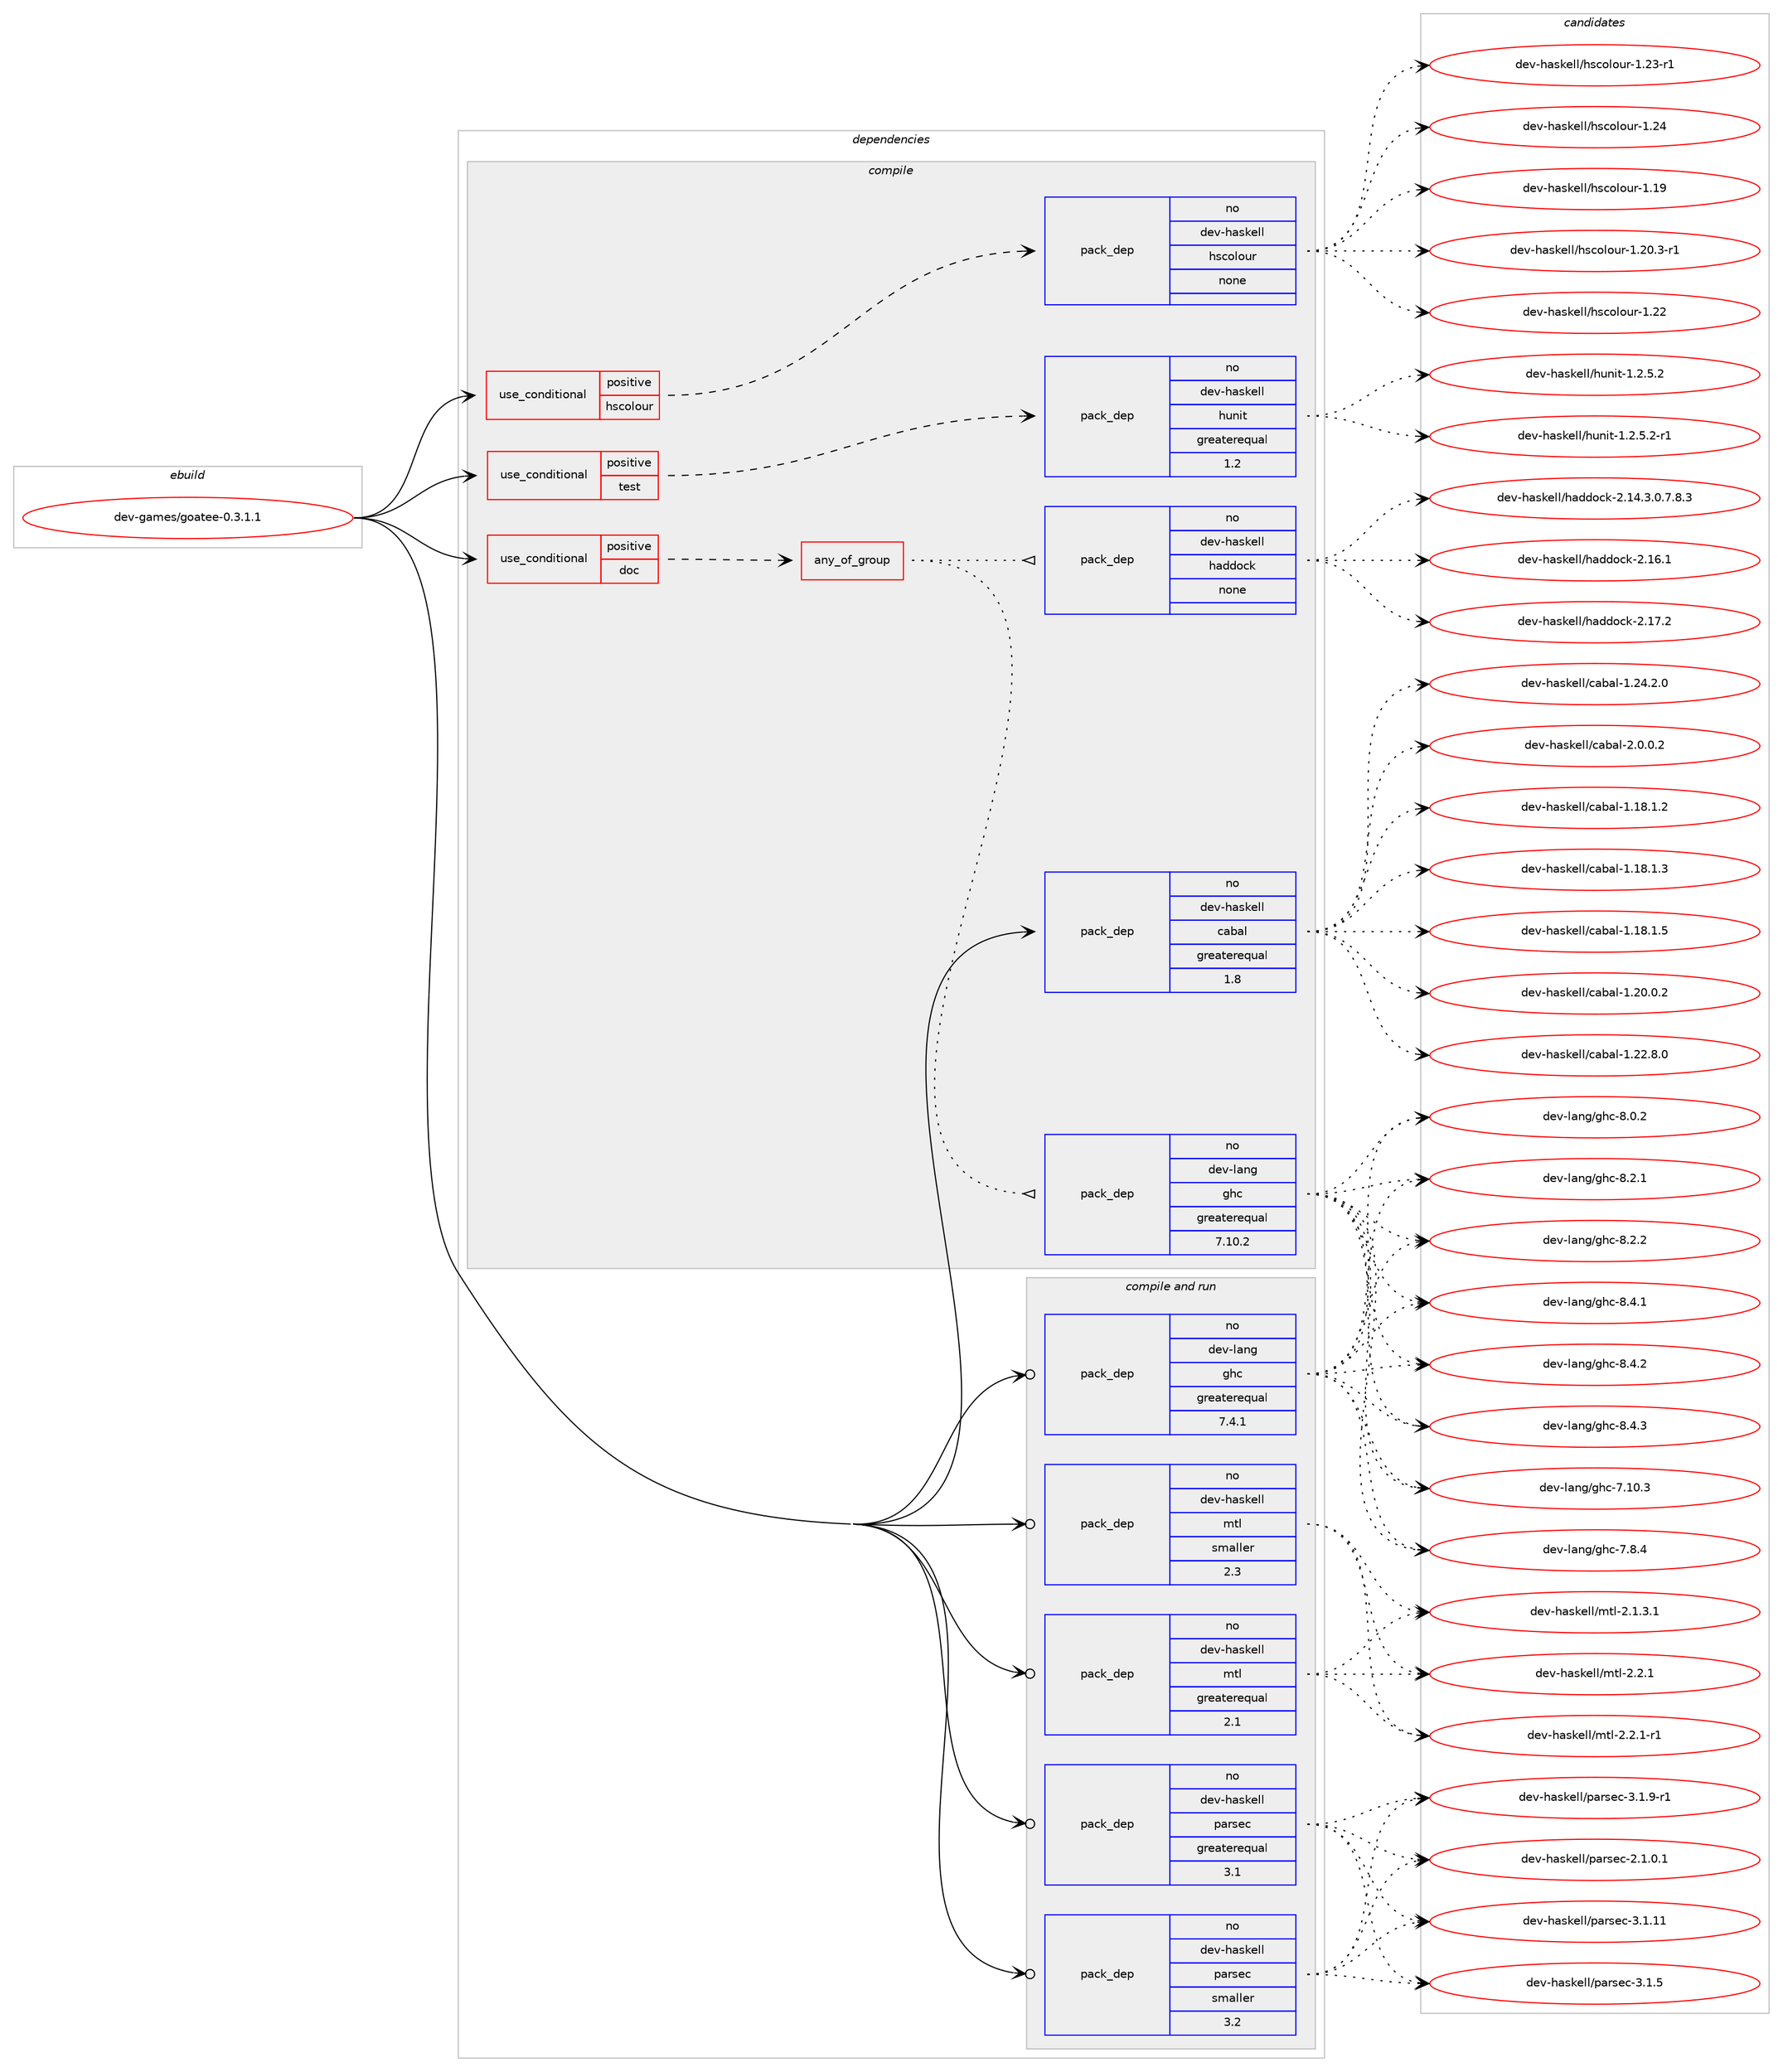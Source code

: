 digraph prolog {

# *************
# Graph options
# *************

newrank=true;
concentrate=true;
compound=true;
graph [rankdir=LR,fontname=Helvetica,fontsize=10,ranksep=1.5];#, ranksep=2.5, nodesep=0.2];
edge  [arrowhead=vee];
node  [fontname=Helvetica,fontsize=10];

# **********
# The ebuild
# **********

subgraph cluster_leftcol {
color=gray;
rank=same;
label=<<i>ebuild</i>>;
id [label="dev-games/goatee-0.3.1.1", color=red, width=4, href="../dev-games/goatee-0.3.1.1.svg"];
}

# ****************
# The dependencies
# ****************

subgraph cluster_midcol {
color=gray;
label=<<i>dependencies</i>>;
subgraph cluster_compile {
fillcolor="#eeeeee";
style=filled;
label=<<i>compile</i>>;
subgraph cond358308 {
dependency1324688 [label=<<TABLE BORDER="0" CELLBORDER="1" CELLSPACING="0" CELLPADDING="4"><TR><TD ROWSPAN="3" CELLPADDING="10">use_conditional</TD></TR><TR><TD>positive</TD></TR><TR><TD>doc</TD></TR></TABLE>>, shape=none, color=red];
subgraph any20466 {
dependency1324689 [label=<<TABLE BORDER="0" CELLBORDER="1" CELLSPACING="0" CELLPADDING="4"><TR><TD CELLPADDING="10">any_of_group</TD></TR></TABLE>>, shape=none, color=red];subgraph pack945362 {
dependency1324690 [label=<<TABLE BORDER="0" CELLBORDER="1" CELLSPACING="0" CELLPADDING="4" WIDTH="220"><TR><TD ROWSPAN="6" CELLPADDING="30">pack_dep</TD></TR><TR><TD WIDTH="110">no</TD></TR><TR><TD>dev-haskell</TD></TR><TR><TD>haddock</TD></TR><TR><TD>none</TD></TR><TR><TD></TD></TR></TABLE>>, shape=none, color=blue];
}
dependency1324689:e -> dependency1324690:w [weight=20,style="dotted",arrowhead="oinv"];
subgraph pack945363 {
dependency1324691 [label=<<TABLE BORDER="0" CELLBORDER="1" CELLSPACING="0" CELLPADDING="4" WIDTH="220"><TR><TD ROWSPAN="6" CELLPADDING="30">pack_dep</TD></TR><TR><TD WIDTH="110">no</TD></TR><TR><TD>dev-lang</TD></TR><TR><TD>ghc</TD></TR><TR><TD>greaterequal</TD></TR><TR><TD>7.10.2</TD></TR></TABLE>>, shape=none, color=blue];
}
dependency1324689:e -> dependency1324691:w [weight=20,style="dotted",arrowhead="oinv"];
}
dependency1324688:e -> dependency1324689:w [weight=20,style="dashed",arrowhead="vee"];
}
id:e -> dependency1324688:w [weight=20,style="solid",arrowhead="vee"];
subgraph cond358309 {
dependency1324692 [label=<<TABLE BORDER="0" CELLBORDER="1" CELLSPACING="0" CELLPADDING="4"><TR><TD ROWSPAN="3" CELLPADDING="10">use_conditional</TD></TR><TR><TD>positive</TD></TR><TR><TD>hscolour</TD></TR></TABLE>>, shape=none, color=red];
subgraph pack945364 {
dependency1324693 [label=<<TABLE BORDER="0" CELLBORDER="1" CELLSPACING="0" CELLPADDING="4" WIDTH="220"><TR><TD ROWSPAN="6" CELLPADDING="30">pack_dep</TD></TR><TR><TD WIDTH="110">no</TD></TR><TR><TD>dev-haskell</TD></TR><TR><TD>hscolour</TD></TR><TR><TD>none</TD></TR><TR><TD></TD></TR></TABLE>>, shape=none, color=blue];
}
dependency1324692:e -> dependency1324693:w [weight=20,style="dashed",arrowhead="vee"];
}
id:e -> dependency1324692:w [weight=20,style="solid",arrowhead="vee"];
subgraph cond358310 {
dependency1324694 [label=<<TABLE BORDER="0" CELLBORDER="1" CELLSPACING="0" CELLPADDING="4"><TR><TD ROWSPAN="3" CELLPADDING="10">use_conditional</TD></TR><TR><TD>positive</TD></TR><TR><TD>test</TD></TR></TABLE>>, shape=none, color=red];
subgraph pack945365 {
dependency1324695 [label=<<TABLE BORDER="0" CELLBORDER="1" CELLSPACING="0" CELLPADDING="4" WIDTH="220"><TR><TD ROWSPAN="6" CELLPADDING="30">pack_dep</TD></TR><TR><TD WIDTH="110">no</TD></TR><TR><TD>dev-haskell</TD></TR><TR><TD>hunit</TD></TR><TR><TD>greaterequal</TD></TR><TR><TD>1.2</TD></TR></TABLE>>, shape=none, color=blue];
}
dependency1324694:e -> dependency1324695:w [weight=20,style="dashed",arrowhead="vee"];
}
id:e -> dependency1324694:w [weight=20,style="solid",arrowhead="vee"];
subgraph pack945366 {
dependency1324696 [label=<<TABLE BORDER="0" CELLBORDER="1" CELLSPACING="0" CELLPADDING="4" WIDTH="220"><TR><TD ROWSPAN="6" CELLPADDING="30">pack_dep</TD></TR><TR><TD WIDTH="110">no</TD></TR><TR><TD>dev-haskell</TD></TR><TR><TD>cabal</TD></TR><TR><TD>greaterequal</TD></TR><TR><TD>1.8</TD></TR></TABLE>>, shape=none, color=blue];
}
id:e -> dependency1324696:w [weight=20,style="solid",arrowhead="vee"];
}
subgraph cluster_compileandrun {
fillcolor="#eeeeee";
style=filled;
label=<<i>compile and run</i>>;
subgraph pack945367 {
dependency1324697 [label=<<TABLE BORDER="0" CELLBORDER="1" CELLSPACING="0" CELLPADDING="4" WIDTH="220"><TR><TD ROWSPAN="6" CELLPADDING="30">pack_dep</TD></TR><TR><TD WIDTH="110">no</TD></TR><TR><TD>dev-haskell</TD></TR><TR><TD>mtl</TD></TR><TR><TD>greaterequal</TD></TR><TR><TD>2.1</TD></TR></TABLE>>, shape=none, color=blue];
}
id:e -> dependency1324697:w [weight=20,style="solid",arrowhead="odotvee"];
subgraph pack945368 {
dependency1324698 [label=<<TABLE BORDER="0" CELLBORDER="1" CELLSPACING="0" CELLPADDING="4" WIDTH="220"><TR><TD ROWSPAN="6" CELLPADDING="30">pack_dep</TD></TR><TR><TD WIDTH="110">no</TD></TR><TR><TD>dev-haskell</TD></TR><TR><TD>mtl</TD></TR><TR><TD>smaller</TD></TR><TR><TD>2.3</TD></TR></TABLE>>, shape=none, color=blue];
}
id:e -> dependency1324698:w [weight=20,style="solid",arrowhead="odotvee"];
subgraph pack945369 {
dependency1324699 [label=<<TABLE BORDER="0" CELLBORDER="1" CELLSPACING="0" CELLPADDING="4" WIDTH="220"><TR><TD ROWSPAN="6" CELLPADDING="30">pack_dep</TD></TR><TR><TD WIDTH="110">no</TD></TR><TR><TD>dev-haskell</TD></TR><TR><TD>parsec</TD></TR><TR><TD>greaterequal</TD></TR><TR><TD>3.1</TD></TR></TABLE>>, shape=none, color=blue];
}
id:e -> dependency1324699:w [weight=20,style="solid",arrowhead="odotvee"];
subgraph pack945370 {
dependency1324700 [label=<<TABLE BORDER="0" CELLBORDER="1" CELLSPACING="0" CELLPADDING="4" WIDTH="220"><TR><TD ROWSPAN="6" CELLPADDING="30">pack_dep</TD></TR><TR><TD WIDTH="110">no</TD></TR><TR><TD>dev-haskell</TD></TR><TR><TD>parsec</TD></TR><TR><TD>smaller</TD></TR><TR><TD>3.2</TD></TR></TABLE>>, shape=none, color=blue];
}
id:e -> dependency1324700:w [weight=20,style="solid",arrowhead="odotvee"];
subgraph pack945371 {
dependency1324701 [label=<<TABLE BORDER="0" CELLBORDER="1" CELLSPACING="0" CELLPADDING="4" WIDTH="220"><TR><TD ROWSPAN="6" CELLPADDING="30">pack_dep</TD></TR><TR><TD WIDTH="110">no</TD></TR><TR><TD>dev-lang</TD></TR><TR><TD>ghc</TD></TR><TR><TD>greaterequal</TD></TR><TR><TD>7.4.1</TD></TR></TABLE>>, shape=none, color=blue];
}
id:e -> dependency1324701:w [weight=20,style="solid",arrowhead="odotvee"];
}
subgraph cluster_run {
fillcolor="#eeeeee";
style=filled;
label=<<i>run</i>>;
}
}

# **************
# The candidates
# **************

subgraph cluster_choices {
rank=same;
color=gray;
label=<<i>candidates</i>>;

subgraph choice945362 {
color=black;
nodesep=1;
choice1001011184510497115107101108108471049710010011199107455046495246514648465546564651 [label="dev-haskell/haddock-2.14.3.0.7.8.3", color=red, width=4,href="../dev-haskell/haddock-2.14.3.0.7.8.3.svg"];
choice100101118451049711510710110810847104971001001119910745504649544649 [label="dev-haskell/haddock-2.16.1", color=red, width=4,href="../dev-haskell/haddock-2.16.1.svg"];
choice100101118451049711510710110810847104971001001119910745504649554650 [label="dev-haskell/haddock-2.17.2", color=red, width=4,href="../dev-haskell/haddock-2.17.2.svg"];
dependency1324690:e -> choice1001011184510497115107101108108471049710010011199107455046495246514648465546564651:w [style=dotted,weight="100"];
dependency1324690:e -> choice100101118451049711510710110810847104971001001119910745504649544649:w [style=dotted,weight="100"];
dependency1324690:e -> choice100101118451049711510710110810847104971001001119910745504649554650:w [style=dotted,weight="100"];
}
subgraph choice945363 {
color=black;
nodesep=1;
choice1001011184510897110103471031049945554649484651 [label="dev-lang/ghc-7.10.3", color=red, width=4,href="../dev-lang/ghc-7.10.3.svg"];
choice10010111845108971101034710310499455546564652 [label="dev-lang/ghc-7.8.4", color=red, width=4,href="../dev-lang/ghc-7.8.4.svg"];
choice10010111845108971101034710310499455646484650 [label="dev-lang/ghc-8.0.2", color=red, width=4,href="../dev-lang/ghc-8.0.2.svg"];
choice10010111845108971101034710310499455646504649 [label="dev-lang/ghc-8.2.1", color=red, width=4,href="../dev-lang/ghc-8.2.1.svg"];
choice10010111845108971101034710310499455646504650 [label="dev-lang/ghc-8.2.2", color=red, width=4,href="../dev-lang/ghc-8.2.2.svg"];
choice10010111845108971101034710310499455646524649 [label="dev-lang/ghc-8.4.1", color=red, width=4,href="../dev-lang/ghc-8.4.1.svg"];
choice10010111845108971101034710310499455646524650 [label="dev-lang/ghc-8.4.2", color=red, width=4,href="../dev-lang/ghc-8.4.2.svg"];
choice10010111845108971101034710310499455646524651 [label="dev-lang/ghc-8.4.3", color=red, width=4,href="../dev-lang/ghc-8.4.3.svg"];
dependency1324691:e -> choice1001011184510897110103471031049945554649484651:w [style=dotted,weight="100"];
dependency1324691:e -> choice10010111845108971101034710310499455546564652:w [style=dotted,weight="100"];
dependency1324691:e -> choice10010111845108971101034710310499455646484650:w [style=dotted,weight="100"];
dependency1324691:e -> choice10010111845108971101034710310499455646504649:w [style=dotted,weight="100"];
dependency1324691:e -> choice10010111845108971101034710310499455646504650:w [style=dotted,weight="100"];
dependency1324691:e -> choice10010111845108971101034710310499455646524649:w [style=dotted,weight="100"];
dependency1324691:e -> choice10010111845108971101034710310499455646524650:w [style=dotted,weight="100"];
dependency1324691:e -> choice10010111845108971101034710310499455646524651:w [style=dotted,weight="100"];
}
subgraph choice945364 {
color=black;
nodesep=1;
choice100101118451049711510710110810847104115991111081111171144549464957 [label="dev-haskell/hscolour-1.19", color=red, width=4,href="../dev-haskell/hscolour-1.19.svg"];
choice10010111845104971151071011081084710411599111108111117114454946504846514511449 [label="dev-haskell/hscolour-1.20.3-r1", color=red, width=4,href="../dev-haskell/hscolour-1.20.3-r1.svg"];
choice100101118451049711510710110810847104115991111081111171144549465050 [label="dev-haskell/hscolour-1.22", color=red, width=4,href="../dev-haskell/hscolour-1.22.svg"];
choice1001011184510497115107101108108471041159911110811111711445494650514511449 [label="dev-haskell/hscolour-1.23-r1", color=red, width=4,href="../dev-haskell/hscolour-1.23-r1.svg"];
choice100101118451049711510710110810847104115991111081111171144549465052 [label="dev-haskell/hscolour-1.24", color=red, width=4,href="../dev-haskell/hscolour-1.24.svg"];
dependency1324693:e -> choice100101118451049711510710110810847104115991111081111171144549464957:w [style=dotted,weight="100"];
dependency1324693:e -> choice10010111845104971151071011081084710411599111108111117114454946504846514511449:w [style=dotted,weight="100"];
dependency1324693:e -> choice100101118451049711510710110810847104115991111081111171144549465050:w [style=dotted,weight="100"];
dependency1324693:e -> choice1001011184510497115107101108108471041159911110811111711445494650514511449:w [style=dotted,weight="100"];
dependency1324693:e -> choice100101118451049711510710110810847104115991111081111171144549465052:w [style=dotted,weight="100"];
}
subgraph choice945365 {
color=black;
nodesep=1;
choice1001011184510497115107101108108471041171101051164549465046534650 [label="dev-haskell/hunit-1.2.5.2", color=red, width=4,href="../dev-haskell/hunit-1.2.5.2.svg"];
choice10010111845104971151071011081084710411711010511645494650465346504511449 [label="dev-haskell/hunit-1.2.5.2-r1", color=red, width=4,href="../dev-haskell/hunit-1.2.5.2-r1.svg"];
dependency1324695:e -> choice1001011184510497115107101108108471041171101051164549465046534650:w [style=dotted,weight="100"];
dependency1324695:e -> choice10010111845104971151071011081084710411711010511645494650465346504511449:w [style=dotted,weight="100"];
}
subgraph choice945366 {
color=black;
nodesep=1;
choice10010111845104971151071011081084799979897108454946495646494650 [label="dev-haskell/cabal-1.18.1.2", color=red, width=4,href="../dev-haskell/cabal-1.18.1.2.svg"];
choice10010111845104971151071011081084799979897108454946495646494651 [label="dev-haskell/cabal-1.18.1.3", color=red, width=4,href="../dev-haskell/cabal-1.18.1.3.svg"];
choice10010111845104971151071011081084799979897108454946495646494653 [label="dev-haskell/cabal-1.18.1.5", color=red, width=4,href="../dev-haskell/cabal-1.18.1.5.svg"];
choice10010111845104971151071011081084799979897108454946504846484650 [label="dev-haskell/cabal-1.20.0.2", color=red, width=4,href="../dev-haskell/cabal-1.20.0.2.svg"];
choice10010111845104971151071011081084799979897108454946505046564648 [label="dev-haskell/cabal-1.22.8.0", color=red, width=4,href="../dev-haskell/cabal-1.22.8.0.svg"];
choice10010111845104971151071011081084799979897108454946505246504648 [label="dev-haskell/cabal-1.24.2.0", color=red, width=4,href="../dev-haskell/cabal-1.24.2.0.svg"];
choice100101118451049711510710110810847999798971084550464846484650 [label="dev-haskell/cabal-2.0.0.2", color=red, width=4,href="../dev-haskell/cabal-2.0.0.2.svg"];
dependency1324696:e -> choice10010111845104971151071011081084799979897108454946495646494650:w [style=dotted,weight="100"];
dependency1324696:e -> choice10010111845104971151071011081084799979897108454946495646494651:w [style=dotted,weight="100"];
dependency1324696:e -> choice10010111845104971151071011081084799979897108454946495646494653:w [style=dotted,weight="100"];
dependency1324696:e -> choice10010111845104971151071011081084799979897108454946504846484650:w [style=dotted,weight="100"];
dependency1324696:e -> choice10010111845104971151071011081084799979897108454946505046564648:w [style=dotted,weight="100"];
dependency1324696:e -> choice10010111845104971151071011081084799979897108454946505246504648:w [style=dotted,weight="100"];
dependency1324696:e -> choice100101118451049711510710110810847999798971084550464846484650:w [style=dotted,weight="100"];
}
subgraph choice945367 {
color=black;
nodesep=1;
choice1001011184510497115107101108108471091161084550464946514649 [label="dev-haskell/mtl-2.1.3.1", color=red, width=4,href="../dev-haskell/mtl-2.1.3.1.svg"];
choice100101118451049711510710110810847109116108455046504649 [label="dev-haskell/mtl-2.2.1", color=red, width=4,href="../dev-haskell/mtl-2.2.1.svg"];
choice1001011184510497115107101108108471091161084550465046494511449 [label="dev-haskell/mtl-2.2.1-r1", color=red, width=4,href="../dev-haskell/mtl-2.2.1-r1.svg"];
dependency1324697:e -> choice1001011184510497115107101108108471091161084550464946514649:w [style=dotted,weight="100"];
dependency1324697:e -> choice100101118451049711510710110810847109116108455046504649:w [style=dotted,weight="100"];
dependency1324697:e -> choice1001011184510497115107101108108471091161084550465046494511449:w [style=dotted,weight="100"];
}
subgraph choice945368 {
color=black;
nodesep=1;
choice1001011184510497115107101108108471091161084550464946514649 [label="dev-haskell/mtl-2.1.3.1", color=red, width=4,href="../dev-haskell/mtl-2.1.3.1.svg"];
choice100101118451049711510710110810847109116108455046504649 [label="dev-haskell/mtl-2.2.1", color=red, width=4,href="../dev-haskell/mtl-2.2.1.svg"];
choice1001011184510497115107101108108471091161084550465046494511449 [label="dev-haskell/mtl-2.2.1-r1", color=red, width=4,href="../dev-haskell/mtl-2.2.1-r1.svg"];
dependency1324698:e -> choice1001011184510497115107101108108471091161084550464946514649:w [style=dotted,weight="100"];
dependency1324698:e -> choice100101118451049711510710110810847109116108455046504649:w [style=dotted,weight="100"];
dependency1324698:e -> choice1001011184510497115107101108108471091161084550465046494511449:w [style=dotted,weight="100"];
}
subgraph choice945369 {
color=black;
nodesep=1;
choice10010111845104971151071011081084711297114115101994550464946484649 [label="dev-haskell/parsec-2.1.0.1", color=red, width=4,href="../dev-haskell/parsec-2.1.0.1.svg"];
choice100101118451049711510710110810847112971141151019945514649464949 [label="dev-haskell/parsec-3.1.11", color=red, width=4,href="../dev-haskell/parsec-3.1.11.svg"];
choice1001011184510497115107101108108471129711411510199455146494653 [label="dev-haskell/parsec-3.1.5", color=red, width=4,href="../dev-haskell/parsec-3.1.5.svg"];
choice10010111845104971151071011081084711297114115101994551464946574511449 [label="dev-haskell/parsec-3.1.9-r1", color=red, width=4,href="../dev-haskell/parsec-3.1.9-r1.svg"];
dependency1324699:e -> choice10010111845104971151071011081084711297114115101994550464946484649:w [style=dotted,weight="100"];
dependency1324699:e -> choice100101118451049711510710110810847112971141151019945514649464949:w [style=dotted,weight="100"];
dependency1324699:e -> choice1001011184510497115107101108108471129711411510199455146494653:w [style=dotted,weight="100"];
dependency1324699:e -> choice10010111845104971151071011081084711297114115101994551464946574511449:w [style=dotted,weight="100"];
}
subgraph choice945370 {
color=black;
nodesep=1;
choice10010111845104971151071011081084711297114115101994550464946484649 [label="dev-haskell/parsec-2.1.0.1", color=red, width=4,href="../dev-haskell/parsec-2.1.0.1.svg"];
choice100101118451049711510710110810847112971141151019945514649464949 [label="dev-haskell/parsec-3.1.11", color=red, width=4,href="../dev-haskell/parsec-3.1.11.svg"];
choice1001011184510497115107101108108471129711411510199455146494653 [label="dev-haskell/parsec-3.1.5", color=red, width=4,href="../dev-haskell/parsec-3.1.5.svg"];
choice10010111845104971151071011081084711297114115101994551464946574511449 [label="dev-haskell/parsec-3.1.9-r1", color=red, width=4,href="../dev-haskell/parsec-3.1.9-r1.svg"];
dependency1324700:e -> choice10010111845104971151071011081084711297114115101994550464946484649:w [style=dotted,weight="100"];
dependency1324700:e -> choice100101118451049711510710110810847112971141151019945514649464949:w [style=dotted,weight="100"];
dependency1324700:e -> choice1001011184510497115107101108108471129711411510199455146494653:w [style=dotted,weight="100"];
dependency1324700:e -> choice10010111845104971151071011081084711297114115101994551464946574511449:w [style=dotted,weight="100"];
}
subgraph choice945371 {
color=black;
nodesep=1;
choice1001011184510897110103471031049945554649484651 [label="dev-lang/ghc-7.10.3", color=red, width=4,href="../dev-lang/ghc-7.10.3.svg"];
choice10010111845108971101034710310499455546564652 [label="dev-lang/ghc-7.8.4", color=red, width=4,href="../dev-lang/ghc-7.8.4.svg"];
choice10010111845108971101034710310499455646484650 [label="dev-lang/ghc-8.0.2", color=red, width=4,href="../dev-lang/ghc-8.0.2.svg"];
choice10010111845108971101034710310499455646504649 [label="dev-lang/ghc-8.2.1", color=red, width=4,href="../dev-lang/ghc-8.2.1.svg"];
choice10010111845108971101034710310499455646504650 [label="dev-lang/ghc-8.2.2", color=red, width=4,href="../dev-lang/ghc-8.2.2.svg"];
choice10010111845108971101034710310499455646524649 [label="dev-lang/ghc-8.4.1", color=red, width=4,href="../dev-lang/ghc-8.4.1.svg"];
choice10010111845108971101034710310499455646524650 [label="dev-lang/ghc-8.4.2", color=red, width=4,href="../dev-lang/ghc-8.4.2.svg"];
choice10010111845108971101034710310499455646524651 [label="dev-lang/ghc-8.4.3", color=red, width=4,href="../dev-lang/ghc-8.4.3.svg"];
dependency1324701:e -> choice1001011184510897110103471031049945554649484651:w [style=dotted,weight="100"];
dependency1324701:e -> choice10010111845108971101034710310499455546564652:w [style=dotted,weight="100"];
dependency1324701:e -> choice10010111845108971101034710310499455646484650:w [style=dotted,weight="100"];
dependency1324701:e -> choice10010111845108971101034710310499455646504649:w [style=dotted,weight="100"];
dependency1324701:e -> choice10010111845108971101034710310499455646504650:w [style=dotted,weight="100"];
dependency1324701:e -> choice10010111845108971101034710310499455646524649:w [style=dotted,weight="100"];
dependency1324701:e -> choice10010111845108971101034710310499455646524650:w [style=dotted,weight="100"];
dependency1324701:e -> choice10010111845108971101034710310499455646524651:w [style=dotted,weight="100"];
}
}

}
